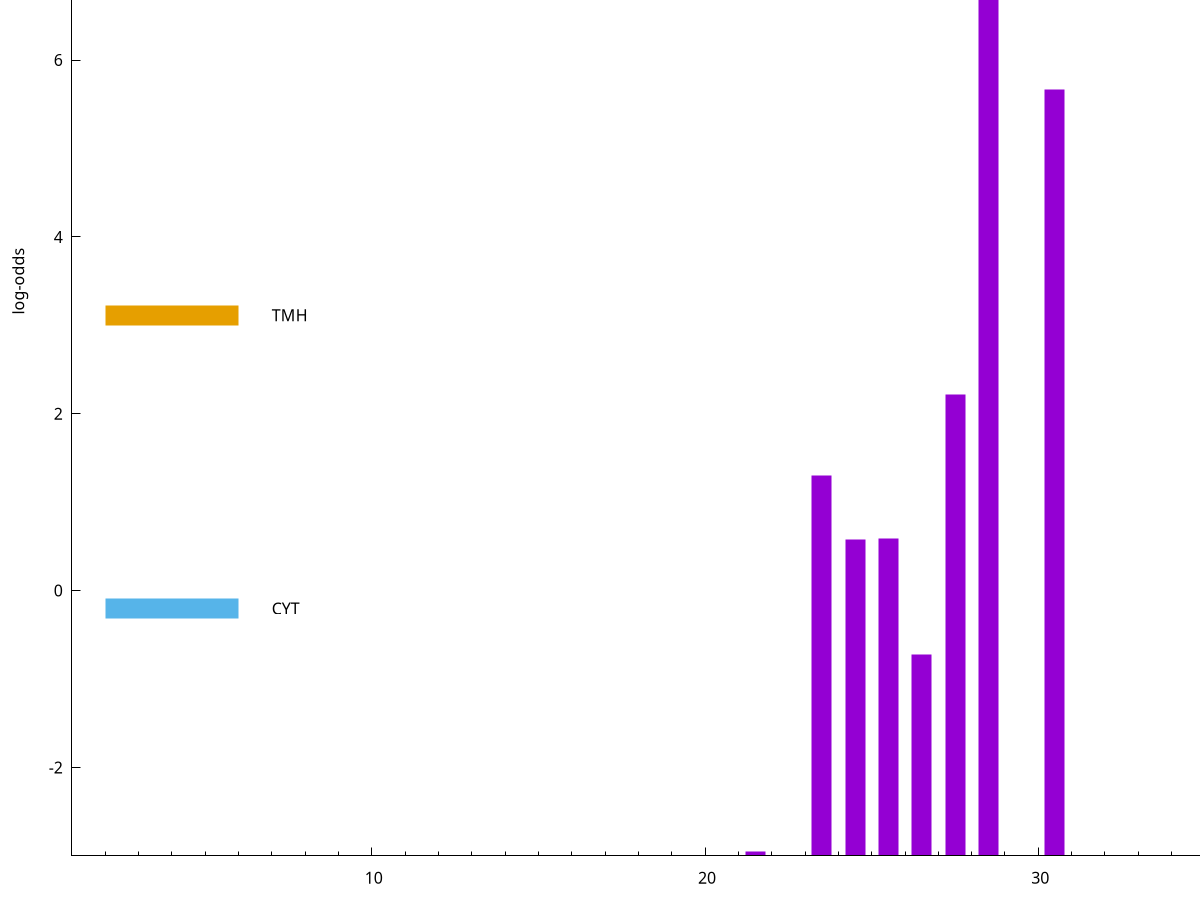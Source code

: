 set title "LipoP predictions for SRR4017833.gff"
set size 2., 1.4
set xrange [1:70] 
set mxtics 10
set yrange [-3:10]
set y2range [0:13]
set ylabel "log-odds"
set term postscript eps color solid "Helvetica" 30
set output "SRR4017833.gff209.eps"
set arrow from 2,7.69604 to 6,7.69604 nohead lt 1 lw 20
set label "SpI" at 7,7.69604
set arrow from 2,3.11424 to 6,3.11424 nohead lt 4 lw 20
set label "TMH" at 7,3.11424
set arrow from 2,-0.200913 to 6,-0.200913 nohead lt 3 lw 20
set label "CYT" at 7,-0.200913
set arrow from 2,7.69604 to 6,7.69604 nohead lt 1 lw 20
set label "SpI" at 7,7.69604
# NOTE: The scores below are the log-odds scores with the threshold
# NOTE: subtracted (a hack to make gnuplot make the histogram all
# NOTE: look nice).
plot "-" axes x1y2 title "" with impulses lt 1 lw 20
28.500000 10.172460
30.500000 8.666550
27.500000 5.219370
23.500000 4.305740
25.500000 3.588518
24.500000 3.581622
35.500000 3.300059
26.500000 2.280880
21.500000 0.051360
e
exit
